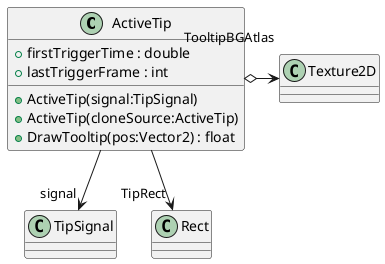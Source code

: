@startuml
class ActiveTip {
    + firstTriggerTime : double
    + lastTriggerFrame : int
    + ActiveTip(signal:TipSignal)
    + ActiveTip(cloneSource:ActiveTip)
    + DrawTooltip(pos:Vector2) : float
}
ActiveTip --> "signal" TipSignal
ActiveTip o-> "TooltipBGAtlas" Texture2D
ActiveTip --> "TipRect" Rect
@enduml
